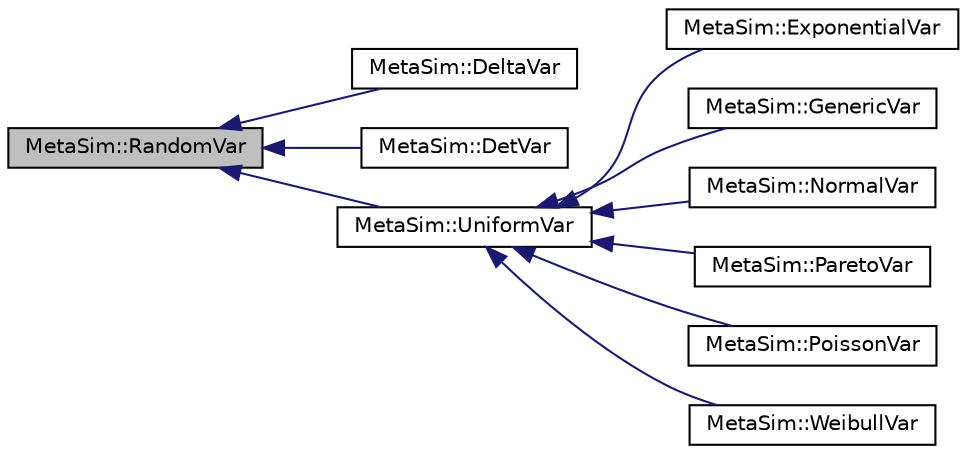 digraph "MetaSim::RandomVar"
{
  edge [fontname="Helvetica",fontsize="10",labelfontname="Helvetica",labelfontsize="10"];
  node [fontname="Helvetica",fontsize="10",shape=record];
  rankdir="LR";
  Node0 [label="MetaSim::RandomVar",height=0.2,width=0.4,color="black", fillcolor="grey75", style="filled", fontcolor="black"];
  Node0 -> Node1 [dir="back",color="midnightblue",fontsize="10",style="solid",fontname="Helvetica"];
  Node1 [label="MetaSim::DeltaVar",height=0.2,width=0.4,color="black", fillcolor="white", style="filled",URL="$classMetaSim_1_1DeltaVar.html"];
  Node0 -> Node2 [dir="back",color="midnightblue",fontsize="10",style="solid",fontname="Helvetica"];
  Node2 [label="MetaSim::DetVar",height=0.2,width=0.4,color="black", fillcolor="white", style="filled",URL="$classMetaSim_1_1DetVar.html"];
  Node0 -> Node3 [dir="back",color="midnightblue",fontsize="10",style="solid",fontname="Helvetica"];
  Node3 [label="MetaSim::UniformVar",height=0.2,width=0.4,color="black", fillcolor="white", style="filled",URL="$classMetaSim_1_1UniformVar.html"];
  Node3 -> Node4 [dir="back",color="midnightblue",fontsize="10",style="solid",fontname="Helvetica"];
  Node4 [label="MetaSim::ExponentialVar",height=0.2,width=0.4,color="black", fillcolor="white", style="filled",URL="$classMetaSim_1_1ExponentialVar.html"];
  Node3 -> Node5 [dir="back",color="midnightblue",fontsize="10",style="solid",fontname="Helvetica"];
  Node5 [label="MetaSim::GenericVar",height=0.2,width=0.4,color="black", fillcolor="white", style="filled",URL="$classMetaSim_1_1GenericVar.html"];
  Node3 -> Node6 [dir="back",color="midnightblue",fontsize="10",style="solid",fontname="Helvetica"];
  Node6 [label="MetaSim::NormalVar",height=0.2,width=0.4,color="black", fillcolor="white", style="filled",URL="$classMetaSim_1_1NormalVar.html"];
  Node3 -> Node7 [dir="back",color="midnightblue",fontsize="10",style="solid",fontname="Helvetica"];
  Node7 [label="MetaSim::ParetoVar",height=0.2,width=0.4,color="black", fillcolor="white", style="filled",URL="$classMetaSim_1_1ParetoVar.html"];
  Node3 -> Node8 [dir="back",color="midnightblue",fontsize="10",style="solid",fontname="Helvetica"];
  Node8 [label="MetaSim::PoissonVar",height=0.2,width=0.4,color="black", fillcolor="white", style="filled",URL="$classMetaSim_1_1PoissonVar.html"];
  Node3 -> Node9 [dir="back",color="midnightblue",fontsize="10",style="solid",fontname="Helvetica"];
  Node9 [label="MetaSim::WeibullVar",height=0.2,width=0.4,color="black", fillcolor="white", style="filled",URL="$classMetaSim_1_1WeibullVar.html"];
}
